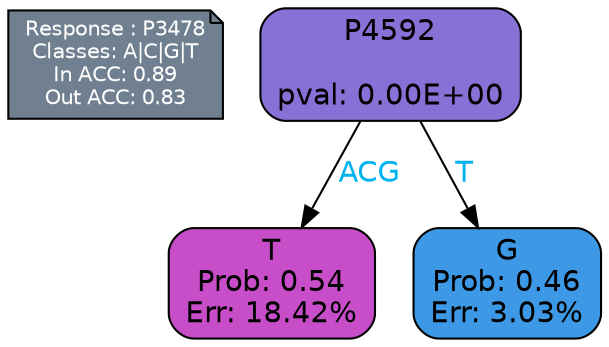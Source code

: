 digraph Tree {
node [shape=box, style="filled, rounded", color="black", fontname=helvetica] ;
graph [ranksep=equally, splines=polylines, bgcolor=transparent, dpi=600] ;
edge [fontname=helvetica] ;
LEGEND [label="Response : P3478
Classes: A|C|G|T
In ACC: 0.89
Out ACC: 0.83
",shape=note,align=left,style=filled,fillcolor="slategray",fontcolor="white",fontsize=10];1 [label="P4592

pval: 0.00E+00", fillcolor="#8871d6"] ;
2 [label="T
Prob: 0.54
Err: 18.42%", fillcolor="#c84ec9"] ;
3 [label="G
Prob: 0.46
Err: 3.03%", fillcolor="#3d99e5"] ;
1 -> 2 [label="ACG",fontcolor=deepskyblue2] ;
1 -> 3 [label="T",fontcolor=deepskyblue2] ;
{rank = same; 2;3;}{rank = same; LEGEND;1;}}